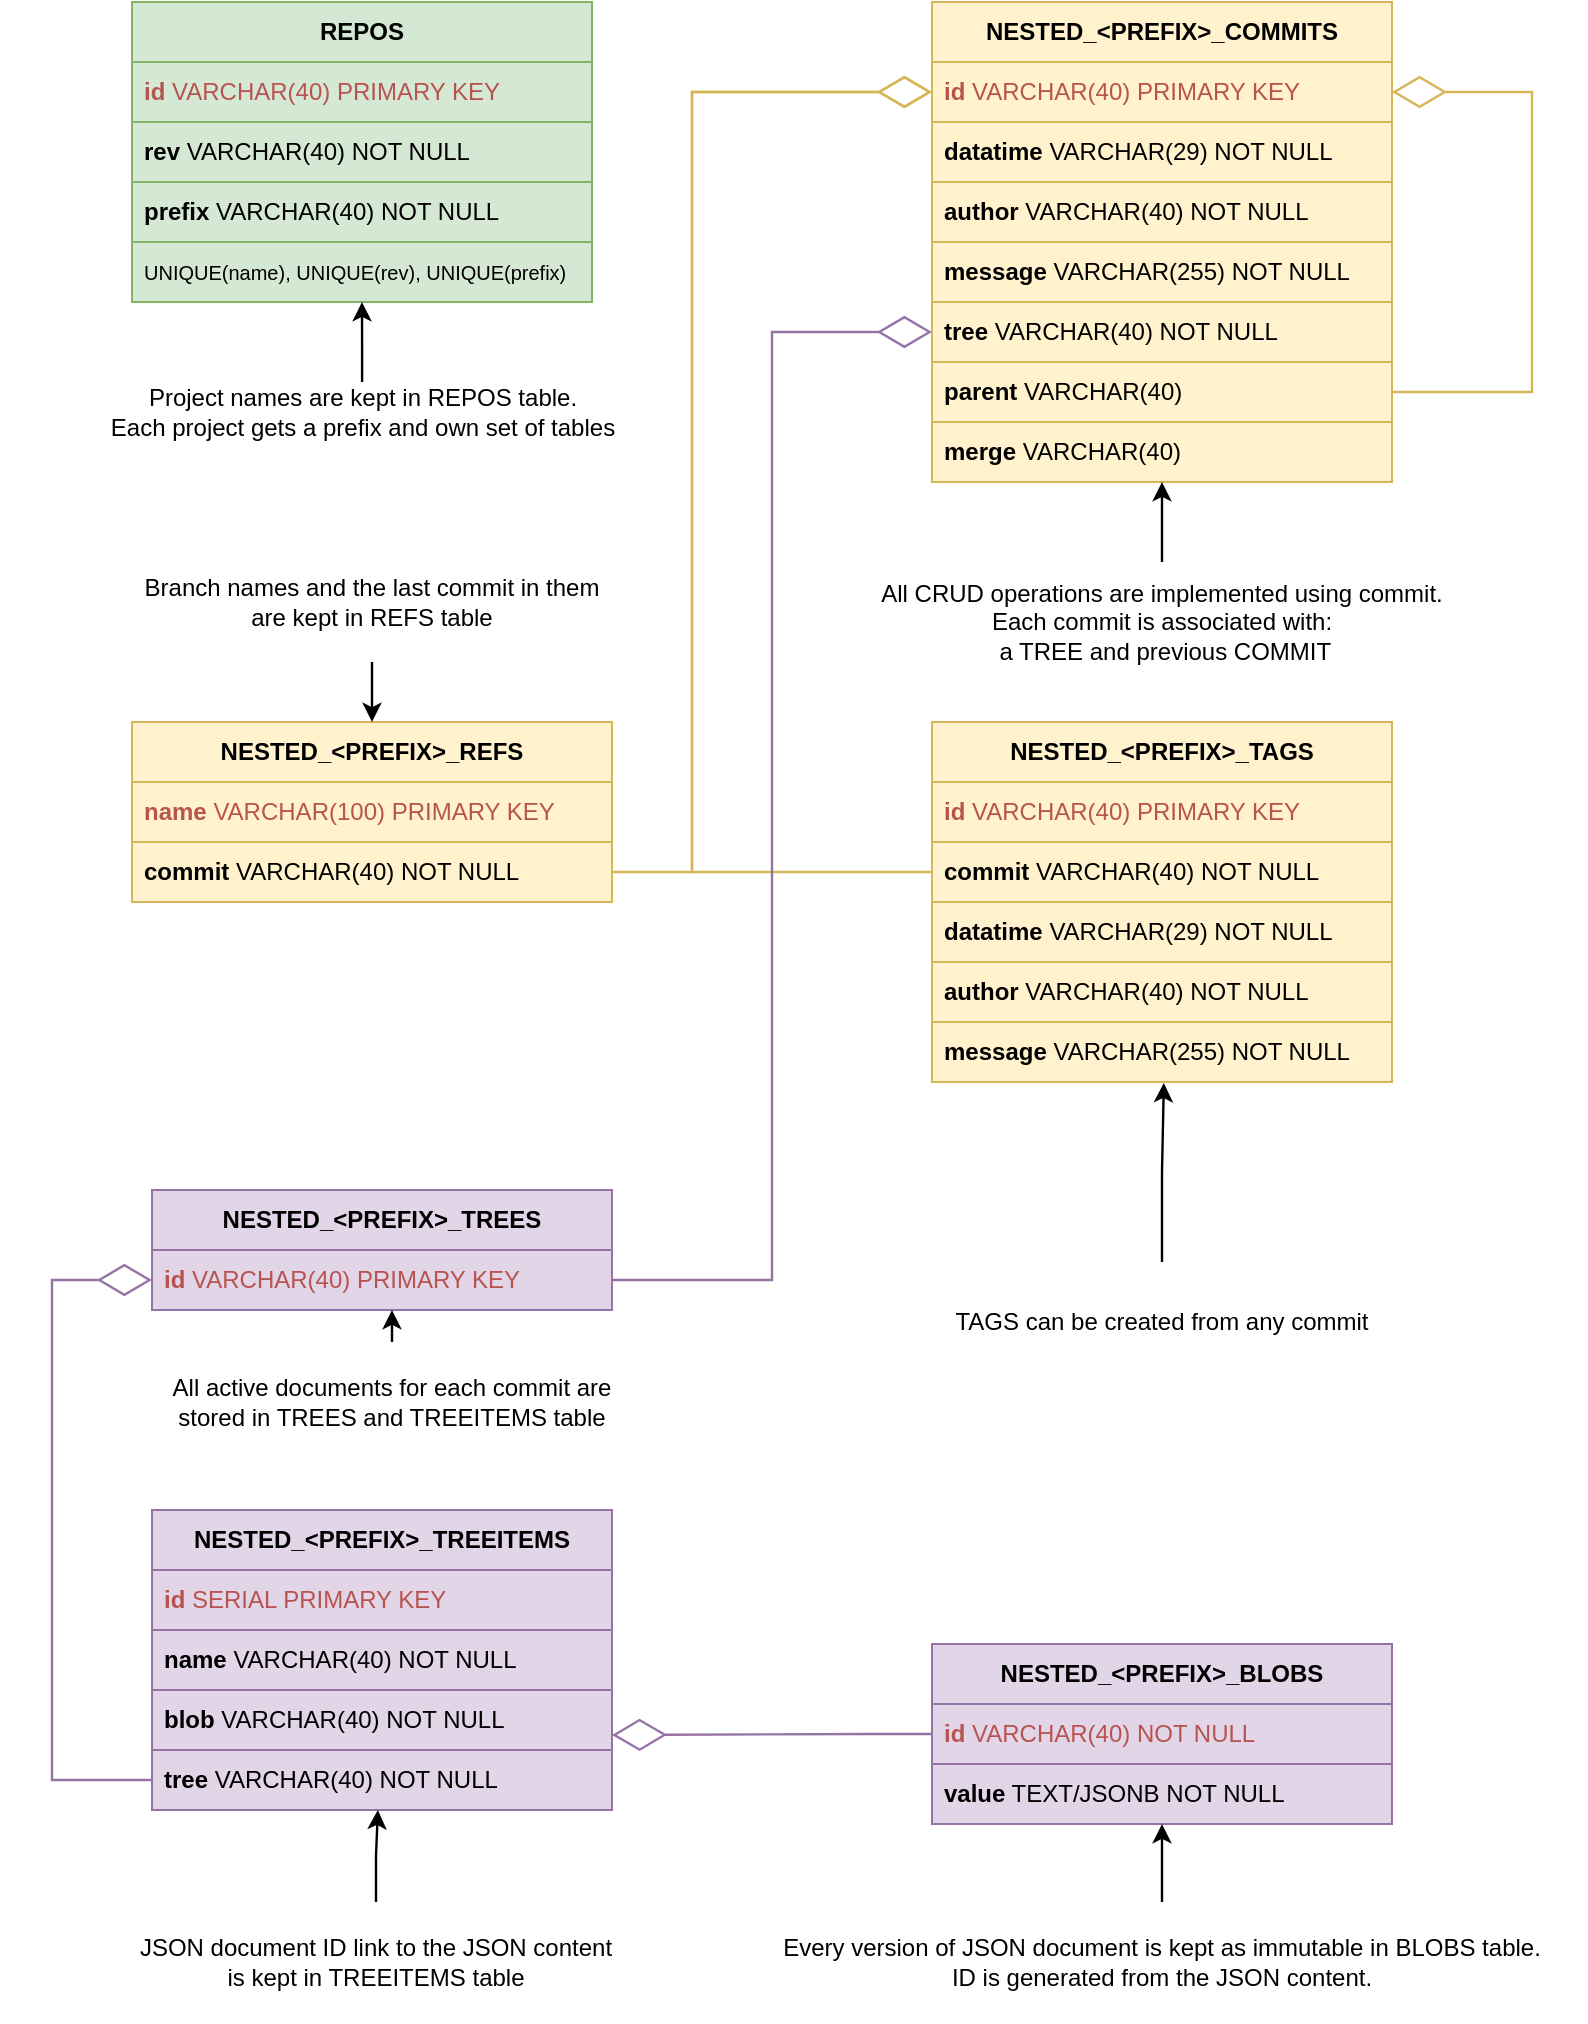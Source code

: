 <mxfile version="20.8.23" type="device"><diagram name="Page-1" id="mfzq39xd8lXkuKoLdxVE"><mxGraphModel dx="1434" dy="695" grid="1" gridSize="10" guides="1" tooltips="1" connect="1" arrows="1" fold="1" page="1" pageScale="1" pageWidth="850" pageHeight="1100" math="0" shadow="0"><root><mxCell id="0"/><mxCell id="1" parent="0"/><mxCell id="YpeQ4FVCEyEJ3UKpyaNR-1" value="&lt;b&gt;REPOS&lt;/b&gt;" style="swimlane;fontStyle=0;childLayout=stackLayout;horizontal=1;startSize=30;horizontalStack=0;resizeParent=1;resizeParentMax=0;resizeLast=0;collapsible=1;marginBottom=0;whiteSpace=wrap;html=1;fillColor=#d5e8d4;strokeColor=#82b366;" vertex="1" parent="1"><mxGeometry x="80" y="80" width="230" height="150" as="geometry"/></mxCell><mxCell id="YpeQ4FVCEyEJ3UKpyaNR-2" value="&lt;font color=&quot;#b85450&quot;&gt;&lt;b&gt;id&lt;/b&gt; VARCHAR(40) PRIMARY KEY&lt;/font&gt;" style="text;strokeColor=#82b366;fillColor=#d5e8d4;align=left;verticalAlign=middle;spacingLeft=4;spacingRight=4;overflow=hidden;points=[[0,0.5],[1,0.5]];portConstraint=eastwest;rotatable=0;whiteSpace=wrap;html=1;" vertex="1" parent="YpeQ4FVCEyEJ3UKpyaNR-1"><mxGeometry y="30" width="230" height="30" as="geometry"/></mxCell><mxCell id="YpeQ4FVCEyEJ3UKpyaNR-3" value="&lt;b&gt;rev&lt;/b&gt; VARCHAR(40) NOT NULL" style="text;strokeColor=#82b366;fillColor=#d5e8d4;align=left;verticalAlign=middle;spacingLeft=4;spacingRight=4;overflow=hidden;points=[[0,0.5],[1,0.5]];portConstraint=eastwest;rotatable=0;whiteSpace=wrap;html=1;" vertex="1" parent="YpeQ4FVCEyEJ3UKpyaNR-1"><mxGeometry y="60" width="230" height="30" as="geometry"/></mxCell><mxCell id="YpeQ4FVCEyEJ3UKpyaNR-5" value="&lt;b&gt;prefix&lt;/b&gt; VARCHAR(40) NOT NULL" style="text;strokeColor=#82b366;fillColor=#d5e8d4;align=left;verticalAlign=middle;spacingLeft=4;spacingRight=4;overflow=hidden;points=[[0,0.5],[1,0.5]];portConstraint=eastwest;rotatable=0;whiteSpace=wrap;html=1;" vertex="1" parent="YpeQ4FVCEyEJ3UKpyaNR-1"><mxGeometry y="90" width="230" height="30" as="geometry"/></mxCell><mxCell id="YpeQ4FVCEyEJ3UKpyaNR-4" value="&lt;font style=&quot;font-size: 10px;&quot;&gt;UNIQUE(name), UNIQUE(rev), UNIQUE(prefix)&lt;/font&gt;" style="text;strokeColor=#82b366;fillColor=#d5e8d4;align=left;verticalAlign=middle;spacingLeft=4;spacingRight=4;overflow=hidden;points=[[0,0.5],[1,0.5]];portConstraint=eastwest;rotatable=0;whiteSpace=wrap;html=1;" vertex="1" parent="YpeQ4FVCEyEJ3UKpyaNR-1"><mxGeometry y="120" width="230" height="30" as="geometry"/></mxCell><mxCell id="YpeQ4FVCEyEJ3UKpyaNR-6" value="&lt;b&gt;NESTED_&amp;lt;PREFIX&amp;gt;_COMMITS&lt;/b&gt;" style="swimlane;fontStyle=0;childLayout=stackLayout;horizontal=1;startSize=30;horizontalStack=0;resizeParent=1;resizeParentMax=0;resizeLast=0;collapsible=1;marginBottom=0;whiteSpace=wrap;html=1;fillColor=#fff2cc;strokeColor=#d6b656;" vertex="1" parent="1"><mxGeometry x="480" y="80" width="230" height="240" as="geometry"/></mxCell><mxCell id="YpeQ4FVCEyEJ3UKpyaNR-7" value="&lt;font color=&quot;#b85450&quot;&gt;&lt;b&gt;id&lt;/b&gt; VARCHAR(40) PRIMARY KEY&lt;/font&gt;" style="text;strokeColor=#d6b656;fillColor=#fff2cc;align=left;verticalAlign=middle;spacingLeft=4;spacingRight=4;overflow=hidden;points=[[0,0.5],[1,0.5]];portConstraint=eastwest;rotatable=0;whiteSpace=wrap;html=1;" vertex="1" parent="YpeQ4FVCEyEJ3UKpyaNR-6"><mxGeometry y="30" width="230" height="30" as="geometry"/></mxCell><mxCell id="YpeQ4FVCEyEJ3UKpyaNR-8" value="&lt;b&gt;datatime&lt;/b&gt; VARCHAR(29) NOT NULL" style="text;strokeColor=#d6b656;fillColor=#fff2cc;align=left;verticalAlign=middle;spacingLeft=4;spacingRight=4;overflow=hidden;points=[[0,0.5],[1,0.5]];portConstraint=eastwest;rotatable=0;whiteSpace=wrap;html=1;" vertex="1" parent="YpeQ4FVCEyEJ3UKpyaNR-6"><mxGeometry y="60" width="230" height="30" as="geometry"/></mxCell><mxCell id="YpeQ4FVCEyEJ3UKpyaNR-9" value="&lt;b&gt;author&lt;/b&gt; VARCHAR(40) NOT NULL" style="text;strokeColor=#d6b656;fillColor=#fff2cc;align=left;verticalAlign=middle;spacingLeft=4;spacingRight=4;overflow=hidden;points=[[0,0.5],[1,0.5]];portConstraint=eastwest;rotatable=0;whiteSpace=wrap;html=1;" vertex="1" parent="YpeQ4FVCEyEJ3UKpyaNR-6"><mxGeometry y="90" width="230" height="30" as="geometry"/></mxCell><mxCell id="YpeQ4FVCEyEJ3UKpyaNR-13" value="&lt;b&gt;message&lt;/b&gt; VARCHAR(255) NOT NULL" style="text;strokeColor=#d6b656;fillColor=#fff2cc;align=left;verticalAlign=middle;spacingLeft=4;spacingRight=4;overflow=hidden;points=[[0,0.5],[1,0.5]];portConstraint=eastwest;rotatable=0;whiteSpace=wrap;html=1;" vertex="1" parent="YpeQ4FVCEyEJ3UKpyaNR-6"><mxGeometry y="120" width="230" height="30" as="geometry"/></mxCell><mxCell id="YpeQ4FVCEyEJ3UKpyaNR-11" value="&lt;b&gt;tree&lt;/b&gt; VARCHAR(40) NOT NULL" style="text;strokeColor=#d6b656;fillColor=#fff2cc;align=left;verticalAlign=middle;spacingLeft=4;spacingRight=4;overflow=hidden;points=[[0,0.5],[1,0.5]];portConstraint=eastwest;rotatable=0;whiteSpace=wrap;html=1;" vertex="1" parent="YpeQ4FVCEyEJ3UKpyaNR-6"><mxGeometry y="150" width="230" height="30" as="geometry"/></mxCell><mxCell id="YpeQ4FVCEyEJ3UKpyaNR-14" value="&lt;b&gt;parent&lt;/b&gt; VARCHAR(40)" style="text;strokeColor=#d6b656;fillColor=#fff2cc;align=left;verticalAlign=middle;spacingLeft=4;spacingRight=4;overflow=hidden;points=[[0,0.5],[1,0.5]];portConstraint=eastwest;rotatable=0;whiteSpace=wrap;html=1;" vertex="1" parent="YpeQ4FVCEyEJ3UKpyaNR-6"><mxGeometry y="180" width="230" height="30" as="geometry"/></mxCell><mxCell id="YpeQ4FVCEyEJ3UKpyaNR-15" value="&lt;b&gt;merge&lt;/b&gt; VARCHAR(40)" style="text;strokeColor=#d6b656;fillColor=#fff2cc;align=left;verticalAlign=middle;spacingLeft=4;spacingRight=4;overflow=hidden;points=[[0,0.5],[1,0.5]];portConstraint=eastwest;rotatable=0;whiteSpace=wrap;html=1;" vertex="1" parent="YpeQ4FVCEyEJ3UKpyaNR-6"><mxGeometry y="210" width="230" height="30" as="geometry"/></mxCell><mxCell id="YpeQ4FVCEyEJ3UKpyaNR-54" value="" style="endArrow=diamondThin;endFill=0;endSize=24;html=1;rounded=0;fontSize=10;fontColor=#B85450;exitX=1;exitY=0.5;exitDx=0;exitDy=0;edgeStyle=orthogonalEdgeStyle;strokeWidth=1.2;fillColor=#fff2cc;strokeColor=#d6b656;entryX=1;entryY=0.5;entryDx=0;entryDy=0;" edge="1" parent="YpeQ4FVCEyEJ3UKpyaNR-6" source="YpeQ4FVCEyEJ3UKpyaNR-14" target="YpeQ4FVCEyEJ3UKpyaNR-7"><mxGeometry width="160" relative="1" as="geometry"><mxPoint x="470" y="445" as="sourcePoint"/><mxPoint x="410" y="-10" as="targetPoint"/><Array as="points"><mxPoint x="300" y="195"/><mxPoint x="300" y="45"/></Array></mxGeometry></mxCell><mxCell id="YpeQ4FVCEyEJ3UKpyaNR-16" value="&lt;b&gt;NESTED_&amp;lt;PREFIX&amp;gt;_TREES&lt;/b&gt;" style="swimlane;fontStyle=0;childLayout=stackLayout;horizontal=1;startSize=30;horizontalStack=0;resizeParent=1;resizeParentMax=0;resizeLast=0;collapsible=1;marginBottom=0;whiteSpace=wrap;html=1;fillColor=#e1d5e7;strokeColor=#9673a6;" vertex="1" parent="1"><mxGeometry x="90" y="674" width="230" height="60" as="geometry"/></mxCell><mxCell id="YpeQ4FVCEyEJ3UKpyaNR-17" value="&lt;font color=&quot;#b85450&quot;&gt;&lt;b&gt;id&lt;/b&gt; VARCHAR(40) PRIMARY KEY&lt;/font&gt;" style="text;strokeColor=#9673a6;fillColor=#e1d5e7;align=left;verticalAlign=middle;spacingLeft=4;spacingRight=4;overflow=hidden;points=[[0,0.5],[1,0.5]];portConstraint=eastwest;rotatable=0;whiteSpace=wrap;html=1;" vertex="1" parent="YpeQ4FVCEyEJ3UKpyaNR-16"><mxGeometry y="30" width="230" height="30" as="geometry"/></mxCell><mxCell id="YpeQ4FVCEyEJ3UKpyaNR-24" value="&lt;b&gt;NESTED_&amp;lt;PREFIX&amp;gt;_TREEITEMS&lt;/b&gt;" style="swimlane;fontStyle=0;childLayout=stackLayout;horizontal=1;startSize=30;horizontalStack=0;resizeParent=1;resizeParentMax=0;resizeLast=0;collapsible=1;marginBottom=0;whiteSpace=wrap;html=1;fillColor=#e1d5e7;strokeColor=#9673a6;" vertex="1" parent="1"><mxGeometry x="90" y="834" width="230" height="150" as="geometry"/></mxCell><mxCell id="YpeQ4FVCEyEJ3UKpyaNR-25" value="&lt;font color=&quot;#b85450&quot;&gt;&lt;b&gt;id&lt;/b&gt; SERIAL PRIMARY KEY&lt;/font&gt;" style="text;strokeColor=#9673a6;fillColor=#e1d5e7;align=left;verticalAlign=middle;spacingLeft=4;spacingRight=4;overflow=hidden;points=[[0,0.5],[1,0.5]];portConstraint=eastwest;rotatable=0;whiteSpace=wrap;html=1;" vertex="1" parent="YpeQ4FVCEyEJ3UKpyaNR-24"><mxGeometry y="30" width="230" height="30" as="geometry"/></mxCell><mxCell id="YpeQ4FVCEyEJ3UKpyaNR-26" value="&lt;b&gt;name&lt;/b&gt; VARCHAR(40) NOT NULL" style="text;strokeColor=#9673a6;fillColor=#e1d5e7;align=left;verticalAlign=middle;spacingLeft=4;spacingRight=4;overflow=hidden;points=[[0,0.5],[1,0.5]];portConstraint=eastwest;rotatable=0;whiteSpace=wrap;html=1;" vertex="1" parent="YpeQ4FVCEyEJ3UKpyaNR-24"><mxGeometry y="60" width="230" height="30" as="geometry"/></mxCell><mxCell id="YpeQ4FVCEyEJ3UKpyaNR-27" value="&lt;b&gt;blob&lt;/b&gt; VARCHAR(40) NOT NULL" style="text;strokeColor=#9673a6;fillColor=#e1d5e7;align=left;verticalAlign=middle;spacingLeft=4;spacingRight=4;overflow=hidden;points=[[0,0.5],[1,0.5]];portConstraint=eastwest;rotatable=0;whiteSpace=wrap;html=1;" vertex="1" parent="YpeQ4FVCEyEJ3UKpyaNR-24"><mxGeometry y="90" width="230" height="30" as="geometry"/></mxCell><mxCell id="YpeQ4FVCEyEJ3UKpyaNR-28" value="&lt;b&gt;tree&lt;/b&gt; VARCHAR(40) NOT NULL" style="text;strokeColor=#9673a6;fillColor=#e1d5e7;align=left;verticalAlign=middle;spacingLeft=4;spacingRight=4;overflow=hidden;points=[[0,0.5],[1,0.5]];portConstraint=eastwest;rotatable=0;whiteSpace=wrap;html=1;" vertex="1" parent="YpeQ4FVCEyEJ3UKpyaNR-24"><mxGeometry y="120" width="230" height="30" as="geometry"/></mxCell><mxCell id="YpeQ4FVCEyEJ3UKpyaNR-29" value="&lt;b&gt;NESTED_&amp;lt;PREFIX&amp;gt;_REFS&lt;/b&gt;" style="swimlane;fontStyle=0;childLayout=stackLayout;horizontal=1;startSize=30;horizontalStack=0;resizeParent=1;resizeParentMax=0;resizeLast=0;collapsible=1;marginBottom=0;whiteSpace=wrap;html=1;fillColor=#fff2cc;strokeColor=#d6b656;" vertex="1" parent="1"><mxGeometry x="80" y="440" width="240" height="90" as="geometry"/></mxCell><mxCell id="YpeQ4FVCEyEJ3UKpyaNR-30" value="&lt;font color=&quot;#b85450&quot;&gt;&lt;b&gt;name&lt;/b&gt;&amp;nbsp;VARCHAR(100) PRIMARY KEY&lt;/font&gt;" style="text;strokeColor=#d6b656;fillColor=#fff2cc;align=left;verticalAlign=middle;spacingLeft=4;spacingRight=4;overflow=hidden;points=[[0,0.5],[1,0.5]];portConstraint=eastwest;rotatable=0;whiteSpace=wrap;html=1;" vertex="1" parent="YpeQ4FVCEyEJ3UKpyaNR-29"><mxGeometry y="30" width="240" height="30" as="geometry"/></mxCell><mxCell id="YpeQ4FVCEyEJ3UKpyaNR-31" value="&lt;b&gt;commit&lt;/b&gt; VARCHAR(40) NOT NULL" style="text;strokeColor=#d6b656;fillColor=#fff2cc;align=left;verticalAlign=middle;spacingLeft=4;spacingRight=4;overflow=hidden;points=[[0,0.5],[1,0.5]];portConstraint=eastwest;rotatable=0;whiteSpace=wrap;html=1;" vertex="1" parent="YpeQ4FVCEyEJ3UKpyaNR-29"><mxGeometry y="60" width="240" height="30" as="geometry"/></mxCell><mxCell id="YpeQ4FVCEyEJ3UKpyaNR-34" value="&lt;b&gt;NESTED_&amp;lt;PREFIX&amp;gt;_TAGS&lt;/b&gt;" style="swimlane;fontStyle=0;childLayout=stackLayout;horizontal=1;startSize=30;horizontalStack=0;resizeParent=1;resizeParentMax=0;resizeLast=0;collapsible=1;marginBottom=0;whiteSpace=wrap;html=1;fillColor=#fff2cc;strokeColor=#d6b656;" vertex="1" parent="1"><mxGeometry x="480" y="440" width="230" height="180" as="geometry"/></mxCell><mxCell id="YpeQ4FVCEyEJ3UKpyaNR-35" value="&lt;font color=&quot;#b85450&quot;&gt;&lt;b&gt;id&lt;/b&gt; VARCHAR(40) PRIMARY KEY&lt;/font&gt;" style="text;strokeColor=#d6b656;fillColor=#fff2cc;align=left;verticalAlign=middle;spacingLeft=4;spacingRight=4;overflow=hidden;points=[[0,0.5],[1,0.5]];portConstraint=eastwest;rotatable=0;whiteSpace=wrap;html=1;" vertex="1" parent="YpeQ4FVCEyEJ3UKpyaNR-34"><mxGeometry y="30" width="230" height="30" as="geometry"/></mxCell><mxCell id="YpeQ4FVCEyEJ3UKpyaNR-39" value="&lt;b&gt;commit&lt;/b&gt; VARCHAR(40) NOT NULL" style="text;strokeColor=#d6b656;fillColor=#fff2cc;align=left;verticalAlign=middle;spacingLeft=4;spacingRight=4;overflow=hidden;points=[[0,0.5],[1,0.5]];portConstraint=eastwest;rotatable=0;whiteSpace=wrap;html=1;" vertex="1" parent="YpeQ4FVCEyEJ3UKpyaNR-34"><mxGeometry y="60" width="230" height="30" as="geometry"/></mxCell><mxCell id="YpeQ4FVCEyEJ3UKpyaNR-36" value="&lt;b&gt;datatime&lt;/b&gt; VARCHAR(29) NOT NULL" style="text;strokeColor=#d6b656;fillColor=#fff2cc;align=left;verticalAlign=middle;spacingLeft=4;spacingRight=4;overflow=hidden;points=[[0,0.5],[1,0.5]];portConstraint=eastwest;rotatable=0;whiteSpace=wrap;html=1;" vertex="1" parent="YpeQ4FVCEyEJ3UKpyaNR-34"><mxGeometry y="90" width="230" height="30" as="geometry"/></mxCell><mxCell id="YpeQ4FVCEyEJ3UKpyaNR-37" value="&lt;b&gt;author&lt;/b&gt; VARCHAR(40) NOT NULL" style="text;strokeColor=#d6b656;fillColor=#fff2cc;align=left;verticalAlign=middle;spacingLeft=4;spacingRight=4;overflow=hidden;points=[[0,0.5],[1,0.5]];portConstraint=eastwest;rotatable=0;whiteSpace=wrap;html=1;" vertex="1" parent="YpeQ4FVCEyEJ3UKpyaNR-34"><mxGeometry y="120" width="230" height="30" as="geometry"/></mxCell><mxCell id="YpeQ4FVCEyEJ3UKpyaNR-38" value="&lt;b&gt;message&lt;/b&gt; VARCHAR(255) NOT NULL" style="text;strokeColor=#d6b656;fillColor=#fff2cc;align=left;verticalAlign=middle;spacingLeft=4;spacingRight=4;overflow=hidden;points=[[0,0.5],[1,0.5]];portConstraint=eastwest;rotatable=0;whiteSpace=wrap;html=1;" vertex="1" parent="YpeQ4FVCEyEJ3UKpyaNR-34"><mxGeometry y="150" width="230" height="30" as="geometry"/></mxCell><mxCell id="YpeQ4FVCEyEJ3UKpyaNR-42" value="&lt;b&gt;NESTED_&amp;lt;PREFIX&amp;gt;_BLOBS&lt;/b&gt;" style="swimlane;fontStyle=0;childLayout=stackLayout;horizontal=1;startSize=30;horizontalStack=0;resizeParent=1;resizeParentMax=0;resizeLast=0;collapsible=1;marginBottom=0;whiteSpace=wrap;html=1;fillColor=#e1d5e7;strokeColor=#9673a6;" vertex="1" parent="1"><mxGeometry x="480" y="901" width="230" height="90" as="geometry"/></mxCell><mxCell id="YpeQ4FVCEyEJ3UKpyaNR-44" value="&lt;font color=&quot;#b85450&quot;&gt;&lt;b&gt;id&lt;/b&gt; VARCHAR(40) NOT NULL&lt;/font&gt;" style="text;strokeColor=#9673a6;fillColor=#e1d5e7;align=left;verticalAlign=middle;spacingLeft=4;spacingRight=4;overflow=hidden;points=[[0,0.5],[1,0.5]];portConstraint=eastwest;rotatable=0;whiteSpace=wrap;html=1;" vertex="1" parent="YpeQ4FVCEyEJ3UKpyaNR-42"><mxGeometry y="30" width="230" height="30" as="geometry"/></mxCell><mxCell id="YpeQ4FVCEyEJ3UKpyaNR-45" value="&lt;b&gt;value&lt;/b&gt; TEXT/JSONB NOT NULL" style="text;strokeColor=#9673a6;fillColor=#e1d5e7;align=left;verticalAlign=middle;spacingLeft=4;spacingRight=4;overflow=hidden;points=[[0,0.5],[1,0.5]];portConstraint=eastwest;rotatable=0;whiteSpace=wrap;html=1;" vertex="1" parent="YpeQ4FVCEyEJ3UKpyaNR-42"><mxGeometry y="60" width="230" height="30" as="geometry"/></mxCell><mxCell id="YpeQ4FVCEyEJ3UKpyaNR-47" value="" style="endArrow=diamondThin;endFill=0;endSize=24;html=1;rounded=0;fontSize=10;fontColor=#B85450;entryX=0;entryY=0.5;entryDx=0;entryDy=0;exitX=1;exitY=0.5;exitDx=0;exitDy=0;edgeStyle=orthogonalEdgeStyle;strokeWidth=1.2;fillColor=#fff2cc;strokeColor=#d6b656;" edge="1" parent="1" source="YpeQ4FVCEyEJ3UKpyaNR-31" target="YpeQ4FVCEyEJ3UKpyaNR-7"><mxGeometry width="160" relative="1" as="geometry"><mxPoint x="170" y="410" as="sourcePoint"/><mxPoint x="400" y="160" as="targetPoint"/><Array as="points"><mxPoint x="360" y="515"/><mxPoint x="360" y="125"/></Array></mxGeometry></mxCell><mxCell id="YpeQ4FVCEyEJ3UKpyaNR-48" value="" style="endArrow=diamondThin;endFill=0;endSize=24;html=1;rounded=0;fontSize=10;fontColor=#B85450;exitX=0;exitY=0.5;exitDx=0;exitDy=0;edgeStyle=orthogonalEdgeStyle;entryX=0;entryY=0.5;entryDx=0;entryDy=0;strokeWidth=1.2;fillColor=#fff2cc;strokeColor=#d6b656;" edge="1" parent="1" source="YpeQ4FVCEyEJ3UKpyaNR-39" target="YpeQ4FVCEyEJ3UKpyaNR-7"><mxGeometry width="160" relative="1" as="geometry"><mxPoint x="250" y="525" as="sourcePoint"/><mxPoint x="400" y="250" as="targetPoint"/><Array as="points"><mxPoint x="360" y="515"/><mxPoint x="360" y="125"/></Array></mxGeometry></mxCell><mxCell id="YpeQ4FVCEyEJ3UKpyaNR-53" value="" style="endArrow=diamondThin;endFill=0;endSize=24;html=1;rounded=0;strokeWidth=1.2;fontSize=10;fontColor=#B85450;fillColor=#e1d5e7;strokeColor=#9673a6;entryX=0;entryY=0.5;entryDx=0;entryDy=0;exitX=1;exitY=0.75;exitDx=0;exitDy=0;edgeStyle=orthogonalEdgeStyle;" edge="1" parent="1" source="YpeQ4FVCEyEJ3UKpyaNR-16" target="YpeQ4FVCEyEJ3UKpyaNR-11"><mxGeometry width="160" relative="1" as="geometry"><mxPoint x="150" y="620" as="sourcePoint"/><mxPoint x="310" y="620" as="targetPoint"/></mxGeometry></mxCell><mxCell id="YpeQ4FVCEyEJ3UKpyaNR-55" value="" style="endArrow=diamondThin;endFill=0;endSize=24;html=1;rounded=0;strokeWidth=1.2;fontSize=10;fontColor=#B85450;fillColor=#e1d5e7;strokeColor=#9673a6;entryX=0;entryY=0.75;entryDx=0;entryDy=0;edgeStyle=orthogonalEdgeStyle;exitX=0;exitY=0.5;exitDx=0;exitDy=0;" edge="1" parent="1" source="YpeQ4FVCEyEJ3UKpyaNR-28" target="YpeQ4FVCEyEJ3UKpyaNR-16"><mxGeometry width="160" relative="1" as="geometry"><mxPoint x="200" y="1044" as="sourcePoint"/><mxPoint x="440" y="674" as="targetPoint"/><Array as="points"><mxPoint x="40" y="969"/><mxPoint x="40" y="719"/></Array></mxGeometry></mxCell><mxCell id="YpeQ4FVCEyEJ3UKpyaNR-56" value="" style="endArrow=diamondThin;endFill=0;endSize=24;html=1;rounded=0;strokeWidth=1.2;fontSize=10;fontColor=#B85450;fillColor=#e1d5e7;strokeColor=#9673a6;entryX=1;entryY=0.75;entryDx=0;entryDy=0;edgeStyle=orthogonalEdgeStyle;exitX=0;exitY=0.5;exitDx=0;exitDy=0;" edge="1" parent="1" source="YpeQ4FVCEyEJ3UKpyaNR-44" target="YpeQ4FVCEyEJ3UKpyaNR-24"><mxGeometry width="160" relative="1" as="geometry"><mxPoint x="100" y="1021" as="sourcePoint"/><mxPoint x="100" y="771" as="targetPoint"/><Array as="points"><mxPoint x="450" y="947"/></Array></mxGeometry></mxCell><mxCell id="YpeQ4FVCEyEJ3UKpyaNR-58" style="edgeStyle=orthogonalEdgeStyle;rounded=0;orthogonalLoop=1;jettySize=auto;html=1;strokeWidth=1.2;fontSize=12;fontColor=#000000;" edge="1" parent="1" source="YpeQ4FVCEyEJ3UKpyaNR-57" target="YpeQ4FVCEyEJ3UKpyaNR-42"><mxGeometry relative="1" as="geometry"/></mxCell><mxCell id="YpeQ4FVCEyEJ3UKpyaNR-57" value="Every version of JSON document is kept as immutable in BLOBS table.&lt;br&gt;ID is generated from the JSON content." style="text;html=1;strokeColor=none;fillColor=none;align=center;verticalAlign=middle;whiteSpace=wrap;rounded=0;fontSize=12;fontColor=#000000;" vertex="1" parent="1"><mxGeometry x="395" y="1030" width="400" height="60" as="geometry"/></mxCell><mxCell id="YpeQ4FVCEyEJ3UKpyaNR-60" style="edgeStyle=orthogonalEdgeStyle;rounded=0;orthogonalLoop=1;jettySize=auto;html=1;strokeWidth=1.2;fontSize=12;fontColor=#000000;" edge="1" parent="1" source="YpeQ4FVCEyEJ3UKpyaNR-59" target="YpeQ4FVCEyEJ3UKpyaNR-1"><mxGeometry relative="1" as="geometry"/></mxCell><mxCell id="YpeQ4FVCEyEJ3UKpyaNR-59" value="Project names are kept in REPOS table.&lt;br&gt;Each project gets a prefix and own set of tables" style="text;html=1;strokeColor=none;fillColor=none;align=center;verticalAlign=middle;whiteSpace=wrap;rounded=0;fontSize=12;fontColor=#000000;" vertex="1" parent="1"><mxGeometry x="48.75" y="270" width="292.5" height="30" as="geometry"/></mxCell><mxCell id="YpeQ4FVCEyEJ3UKpyaNR-64" style="edgeStyle=orthogonalEdgeStyle;rounded=0;orthogonalLoop=1;jettySize=auto;html=1;strokeWidth=1.2;fontSize=12;fontColor=#000000;entryX=0.5;entryY=1;entryDx=0;entryDy=0;" edge="1" parent="1" source="YpeQ4FVCEyEJ3UKpyaNR-63" target="YpeQ4FVCEyEJ3UKpyaNR-6"><mxGeometry relative="1" as="geometry"/></mxCell><mxCell id="YpeQ4FVCEyEJ3UKpyaNR-63" value="All CRUD operations are implemented using commit.&lt;br&gt;Each commit is associated with:&lt;br&gt;&amp;nbsp;a TREE and previous COMMIT" style="text;html=1;strokeColor=none;fillColor=none;align=center;verticalAlign=middle;whiteSpace=wrap;rounded=0;fontSize=12;fontColor=#000000;" vertex="1" parent="1"><mxGeometry x="450" y="360" width="290" height="60" as="geometry"/></mxCell><mxCell id="YpeQ4FVCEyEJ3UKpyaNR-66" style="edgeStyle=orthogonalEdgeStyle;rounded=0;orthogonalLoop=1;jettySize=auto;html=1;entryX=0.491;entryY=1;entryDx=0;entryDy=0;entryPerimeter=0;strokeWidth=1.2;fontSize=12;fontColor=#000000;" edge="1" parent="1" source="YpeQ4FVCEyEJ3UKpyaNR-65" target="YpeQ4FVCEyEJ3UKpyaNR-28"><mxGeometry relative="1" as="geometry"/></mxCell><mxCell id="YpeQ4FVCEyEJ3UKpyaNR-65" value="JSON document ID link to the JSON content is kept in TREEITEMS table" style="text;html=1;strokeColor=none;fillColor=none;align=center;verticalAlign=middle;whiteSpace=wrap;rounded=0;fontSize=12;fontColor=#000000;" vertex="1" parent="1"><mxGeometry x="82" y="1030" width="240" height="60" as="geometry"/></mxCell><mxCell id="YpeQ4FVCEyEJ3UKpyaNR-68" style="edgeStyle=orthogonalEdgeStyle;rounded=0;orthogonalLoop=1;jettySize=auto;html=1;strokeWidth=1.2;fontSize=12;fontColor=#000000;" edge="1" parent="1" source="YpeQ4FVCEyEJ3UKpyaNR-67" target="YpeQ4FVCEyEJ3UKpyaNR-16"><mxGeometry relative="1" as="geometry"><Array as="points"><mxPoint x="205" y="764"/></Array></mxGeometry></mxCell><mxCell id="YpeQ4FVCEyEJ3UKpyaNR-67" value="All active documents for each commit are stored in TREES and TREEITEMS table" style="text;html=1;strokeColor=none;fillColor=none;align=center;verticalAlign=middle;whiteSpace=wrap;rounded=0;fontSize=12;fontColor=#000000;" vertex="1" parent="1"><mxGeometry x="90" y="750" width="240" height="60" as="geometry"/></mxCell><mxCell id="YpeQ4FVCEyEJ3UKpyaNR-70" style="edgeStyle=orthogonalEdgeStyle;rounded=0;orthogonalLoop=1;jettySize=auto;html=1;entryX=0.5;entryY=0;entryDx=0;entryDy=0;strokeWidth=1.2;fontSize=12;fontColor=#000000;" edge="1" parent="1" source="YpeQ4FVCEyEJ3UKpyaNR-69" target="YpeQ4FVCEyEJ3UKpyaNR-29"><mxGeometry relative="1" as="geometry"/></mxCell><mxCell id="YpeQ4FVCEyEJ3UKpyaNR-69" value="Branch names and the last commit in them are kept in REFS table" style="text;html=1;strokeColor=none;fillColor=none;align=center;verticalAlign=middle;whiteSpace=wrap;rounded=0;fontSize=12;fontColor=#000000;" vertex="1" parent="1"><mxGeometry x="80" y="350" width="240" height="60" as="geometry"/></mxCell><mxCell id="YpeQ4FVCEyEJ3UKpyaNR-72" style="edgeStyle=orthogonalEdgeStyle;rounded=0;orthogonalLoop=1;jettySize=auto;html=1;entryX=0.504;entryY=1.017;entryDx=0;entryDy=0;entryPerimeter=0;strokeWidth=1.2;fontSize=12;fontColor=#000000;" edge="1" parent="1" source="YpeQ4FVCEyEJ3UKpyaNR-71" target="YpeQ4FVCEyEJ3UKpyaNR-38"><mxGeometry relative="1" as="geometry"/></mxCell><mxCell id="YpeQ4FVCEyEJ3UKpyaNR-71" value="TAGS can be created from any commit" style="text;html=1;strokeColor=none;fillColor=none;align=center;verticalAlign=middle;whiteSpace=wrap;rounded=0;fontSize=12;fontColor=#000000;" vertex="1" parent="1"><mxGeometry x="475" y="710" width="240" height="60" as="geometry"/></mxCell></root></mxGraphModel></diagram></mxfile>